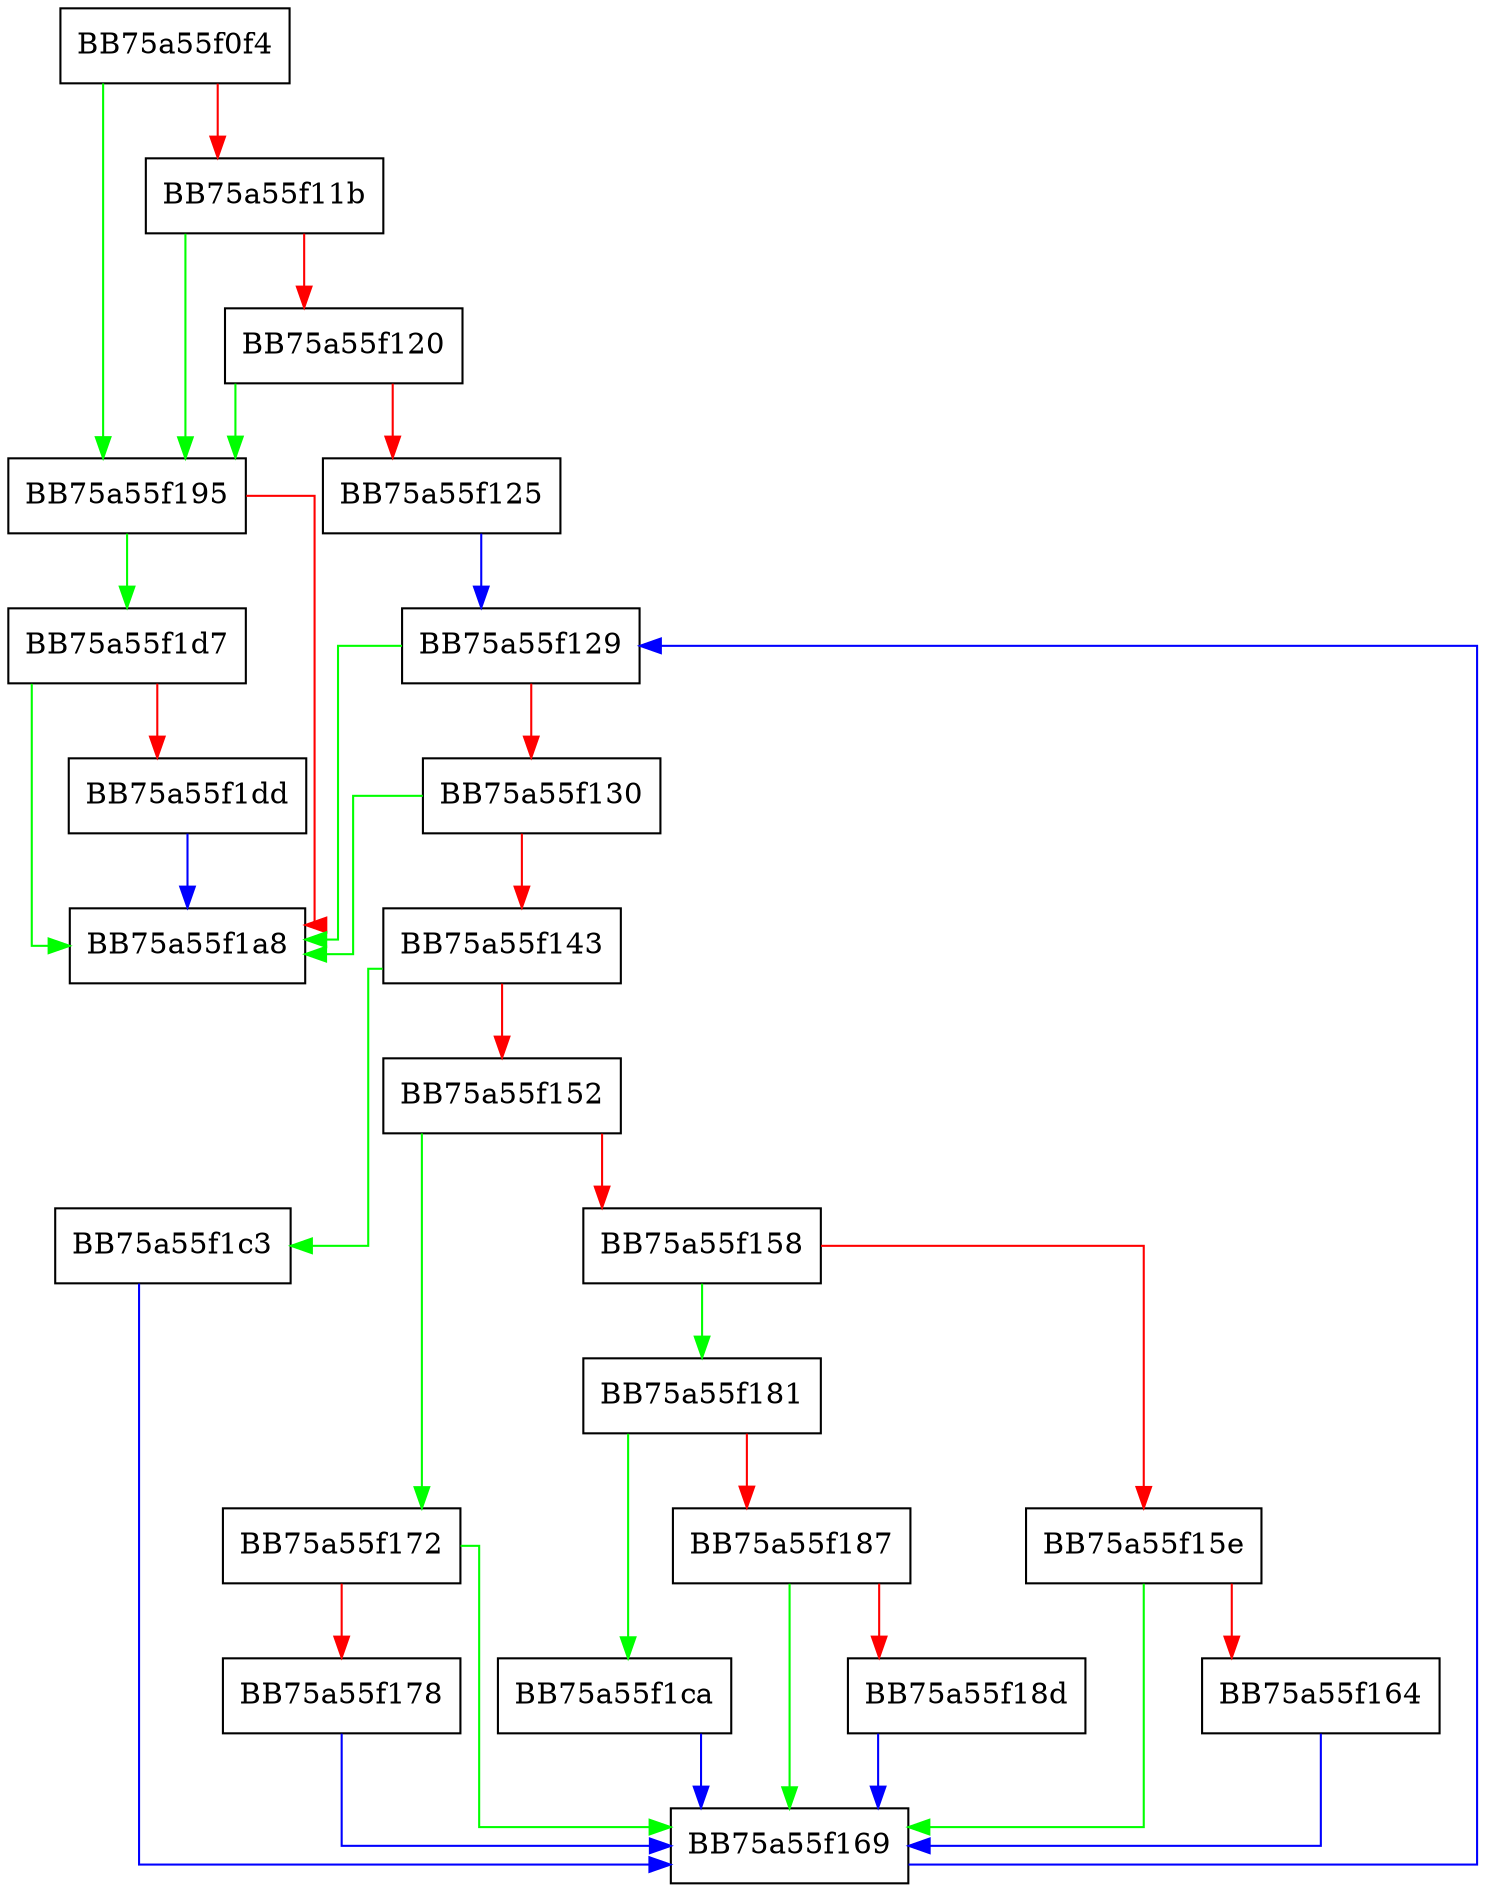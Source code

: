 digraph b2lestruc {
  node [shape="box"];
  graph [splines=ortho];
  BB75a55f0f4 -> BB75a55f195 [color="green"];
  BB75a55f0f4 -> BB75a55f11b [color="red"];
  BB75a55f11b -> BB75a55f195 [color="green"];
  BB75a55f11b -> BB75a55f120 [color="red"];
  BB75a55f120 -> BB75a55f195 [color="green"];
  BB75a55f120 -> BB75a55f125 [color="red"];
  BB75a55f125 -> BB75a55f129 [color="blue"];
  BB75a55f129 -> BB75a55f1a8 [color="green"];
  BB75a55f129 -> BB75a55f130 [color="red"];
  BB75a55f130 -> BB75a55f1a8 [color="green"];
  BB75a55f130 -> BB75a55f143 [color="red"];
  BB75a55f143 -> BB75a55f1c3 [color="green"];
  BB75a55f143 -> BB75a55f152 [color="red"];
  BB75a55f152 -> BB75a55f172 [color="green"];
  BB75a55f152 -> BB75a55f158 [color="red"];
  BB75a55f158 -> BB75a55f181 [color="green"];
  BB75a55f158 -> BB75a55f15e [color="red"];
  BB75a55f15e -> BB75a55f169 [color="green"];
  BB75a55f15e -> BB75a55f164 [color="red"];
  BB75a55f164 -> BB75a55f169 [color="blue"];
  BB75a55f169 -> BB75a55f129 [color="blue"];
  BB75a55f172 -> BB75a55f169 [color="green"];
  BB75a55f172 -> BB75a55f178 [color="red"];
  BB75a55f178 -> BB75a55f169 [color="blue"];
  BB75a55f181 -> BB75a55f1ca [color="green"];
  BB75a55f181 -> BB75a55f187 [color="red"];
  BB75a55f187 -> BB75a55f169 [color="green"];
  BB75a55f187 -> BB75a55f18d [color="red"];
  BB75a55f18d -> BB75a55f169 [color="blue"];
  BB75a55f195 -> BB75a55f1d7 [color="green"];
  BB75a55f195 -> BB75a55f1a8 [color="red"];
  BB75a55f1c3 -> BB75a55f169 [color="blue"];
  BB75a55f1ca -> BB75a55f169 [color="blue"];
  BB75a55f1d7 -> BB75a55f1a8 [color="green"];
  BB75a55f1d7 -> BB75a55f1dd [color="red"];
  BB75a55f1dd -> BB75a55f1a8 [color="blue"];
}